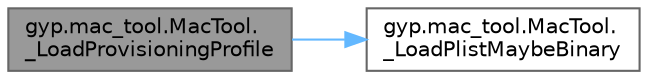 digraph "gyp.mac_tool.MacTool._LoadProvisioningProfile"
{
 // LATEX_PDF_SIZE
  bgcolor="transparent";
  edge [fontname=Helvetica,fontsize=10,labelfontname=Helvetica,labelfontsize=10];
  node [fontname=Helvetica,fontsize=10,shape=box,height=0.2,width=0.4];
  rankdir="LR";
  Node1 [id="Node000001",label="gyp.mac_tool.MacTool.\l_LoadProvisioningProfile",height=0.2,width=0.4,color="gray40", fillcolor="grey60", style="filled", fontcolor="black",tooltip=" "];
  Node1 -> Node2 [id="edge3_Node000001_Node000002",color="steelblue1",style="solid",tooltip=" "];
  Node2 [id="Node000002",label="gyp.mac_tool.MacTool.\l_LoadPlistMaybeBinary",height=0.2,width=0.4,color="grey40", fillcolor="white", style="filled",URL="$classgyp_1_1mac__tool_1_1_mac_tool.html#a8ae942f9c1da31e60062b9a493488911",tooltip=" "];
}
